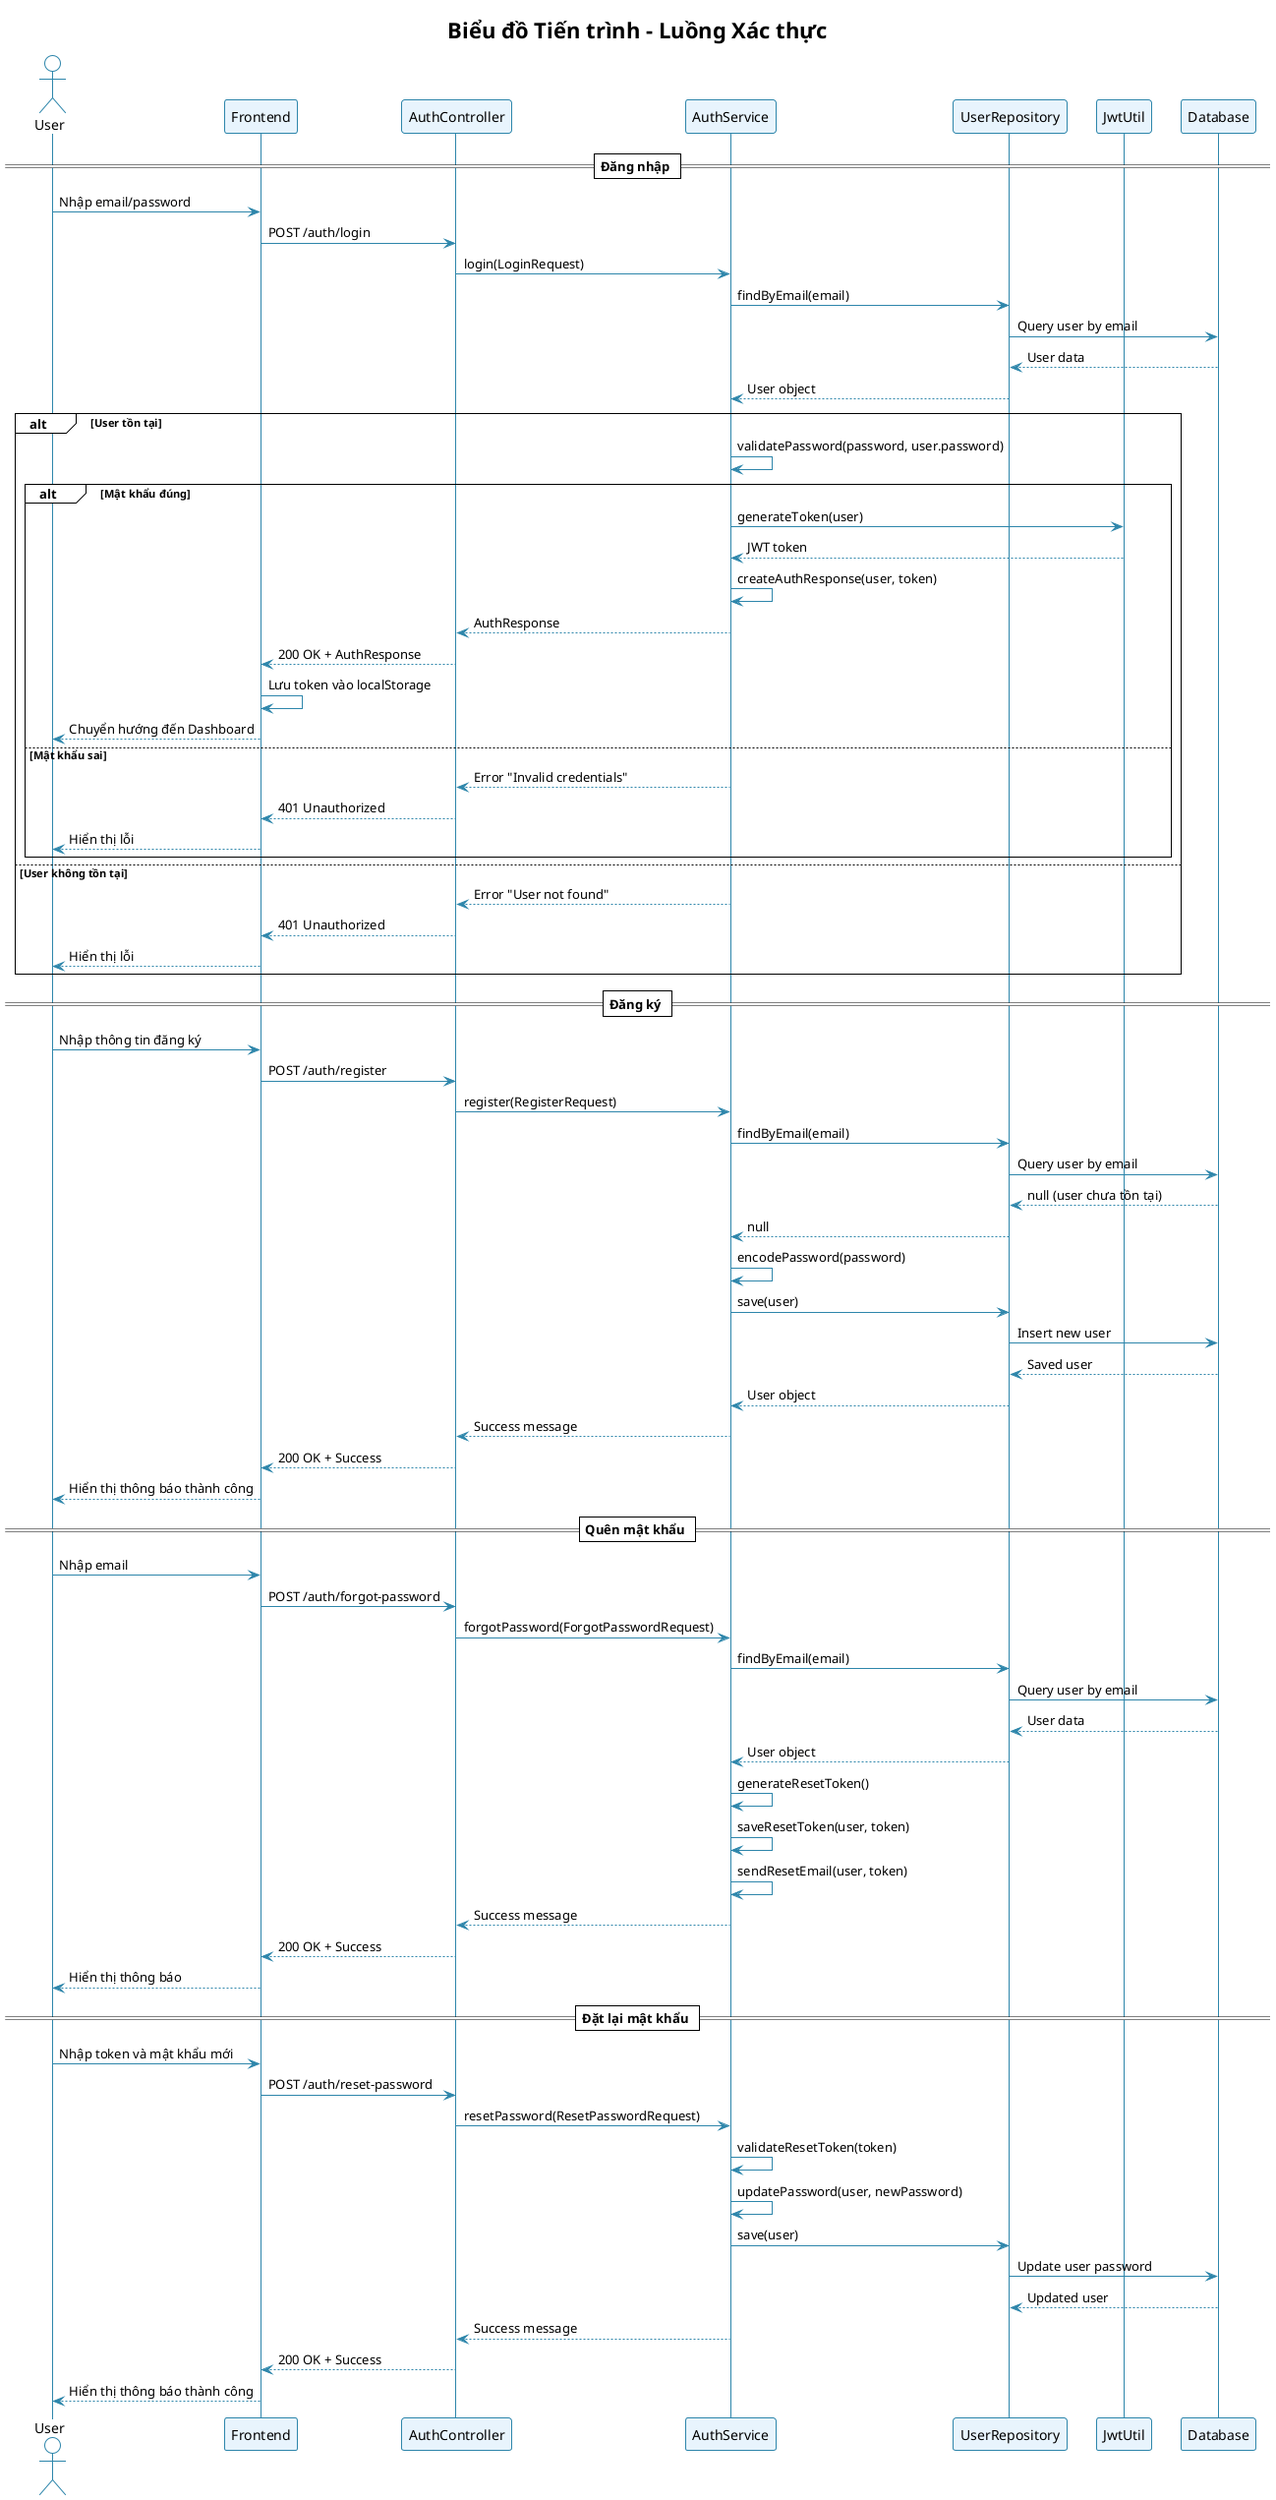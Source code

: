 @startuml Sequence_Auth
!theme plain
skinparam backgroundColor #FFFFFF
skinparam sequence {
    ArrowColor #2E86AB
    ActorBorderColor #2E86AB
    LifeLineBorderColor #2E86AB
    ParticipantBorderColor #2E86AB
    ParticipantBackgroundColor #E8F4FD
}

title Biểu đồ Tiến trình - Luồng Xác thực

actor "User" as U
participant "Frontend" as F
participant "AuthController" as AC
participant "AuthService" as AS
participant "UserRepository" as UR
participant "JwtUtil" as JWT
participant "Database" as DB

== Đăng nhập ==

U -> F: Nhập email/password
F -> AC: POST /auth/login
AC -> AS: login(LoginRequest)
AS -> UR: findByEmail(email)
UR -> DB: Query user by email
DB --> UR: User data
UR --> AS: User object

alt User tồn tại
    AS -> AS: validatePassword(password, user.password)
    
    alt Mật khẩu đúng
        AS -> JWT: generateToken(user)
        JWT --> AS: JWT token
        AS -> AS: createAuthResponse(user, token)
        AS --> AC: AuthResponse
        AC --> F: 200 OK + AuthResponse
        F -> F: Lưu token vào localStorage
        F --> U: Chuyển hướng đến Dashboard
    else Mật khẩu sai
        AS --> AC: Error "Invalid credentials"
        AC --> F: 401 Unauthorized
        F --> U: Hiển thị lỗi
    end
else User không tồn tại
    AS --> AC: Error "User not found"
    AC --> F: 401 Unauthorized
    F --> U: Hiển thị lỗi
end

== Đăng ký ==

U -> F: Nhập thông tin đăng ký
F -> AC: POST /auth/register
AC -> AS: register(RegisterRequest)
AS -> UR: findByEmail(email)
UR -> DB: Query user by email
DB --> UR: null (user chưa tồn tại)
UR --> AS: null

AS -> AS: encodePassword(password)
AS -> UR: save(user)
UR -> DB: Insert new user
DB --> UR: Saved user
UR --> AS: User object
AS --> AC: Success message
AC --> F: 200 OK + Success
F --> U: Hiển thị thông báo thành công

== Quên mật khẩu ==

U -> F: Nhập email
F -> AC: POST /auth/forgot-password
AC -> AS: forgotPassword(ForgotPasswordRequest)
AS -> UR: findByEmail(email)
UR -> DB: Query user by email
DB --> UR: User data
UR --> AS: User object

AS -> AS: generateResetToken()
AS -> AS: saveResetToken(user, token)
AS -> AS: sendResetEmail(user, token)
AS --> AC: Success message
AC --> F: 200 OK + Success
F --> U: Hiển thị thông báo

== Đặt lại mật khẩu ==

U -> F: Nhập token và mật khẩu mới
F -> AC: POST /auth/reset-password
AC -> AS: resetPassword(ResetPasswordRequest)
AS -> AS: validateResetToken(token)
AS -> AS: updatePassword(user, newPassword)
AS -> UR: save(user)
UR -> DB: Update user password
DB --> UR: Updated user
AS --> AC: Success message
AC --> F: 200 OK + Success
F --> U: Hiển thị thông báo thành công

@enduml 